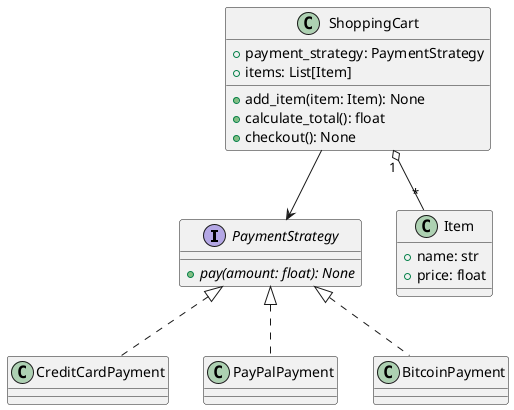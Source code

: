 @startuml class
' ShoppingCart, Item, and PaymentStrategy system class diagram

interface PaymentStrategy {
    {abstract} +pay(amount: float): None
}

class CreditCardPayment 
class PayPalPayment 
class BitcoinPayment 

PaymentStrategy <|.. CreditCardPayment
PaymentStrategy <|.. PayPalPayment
PaymentStrategy <|.. BitcoinPayment

class Item {
    +name: str
    +price: float
}

class ShoppingCart {
    +payment_strategy: PaymentStrategy
    +items: List[Item]
    +add_item(item: Item): None
    +calculate_total(): float
    +checkout(): None
}

ShoppingCart --> PaymentStrategy
ShoppingCart "1" o-- "*" Item

@enduml
